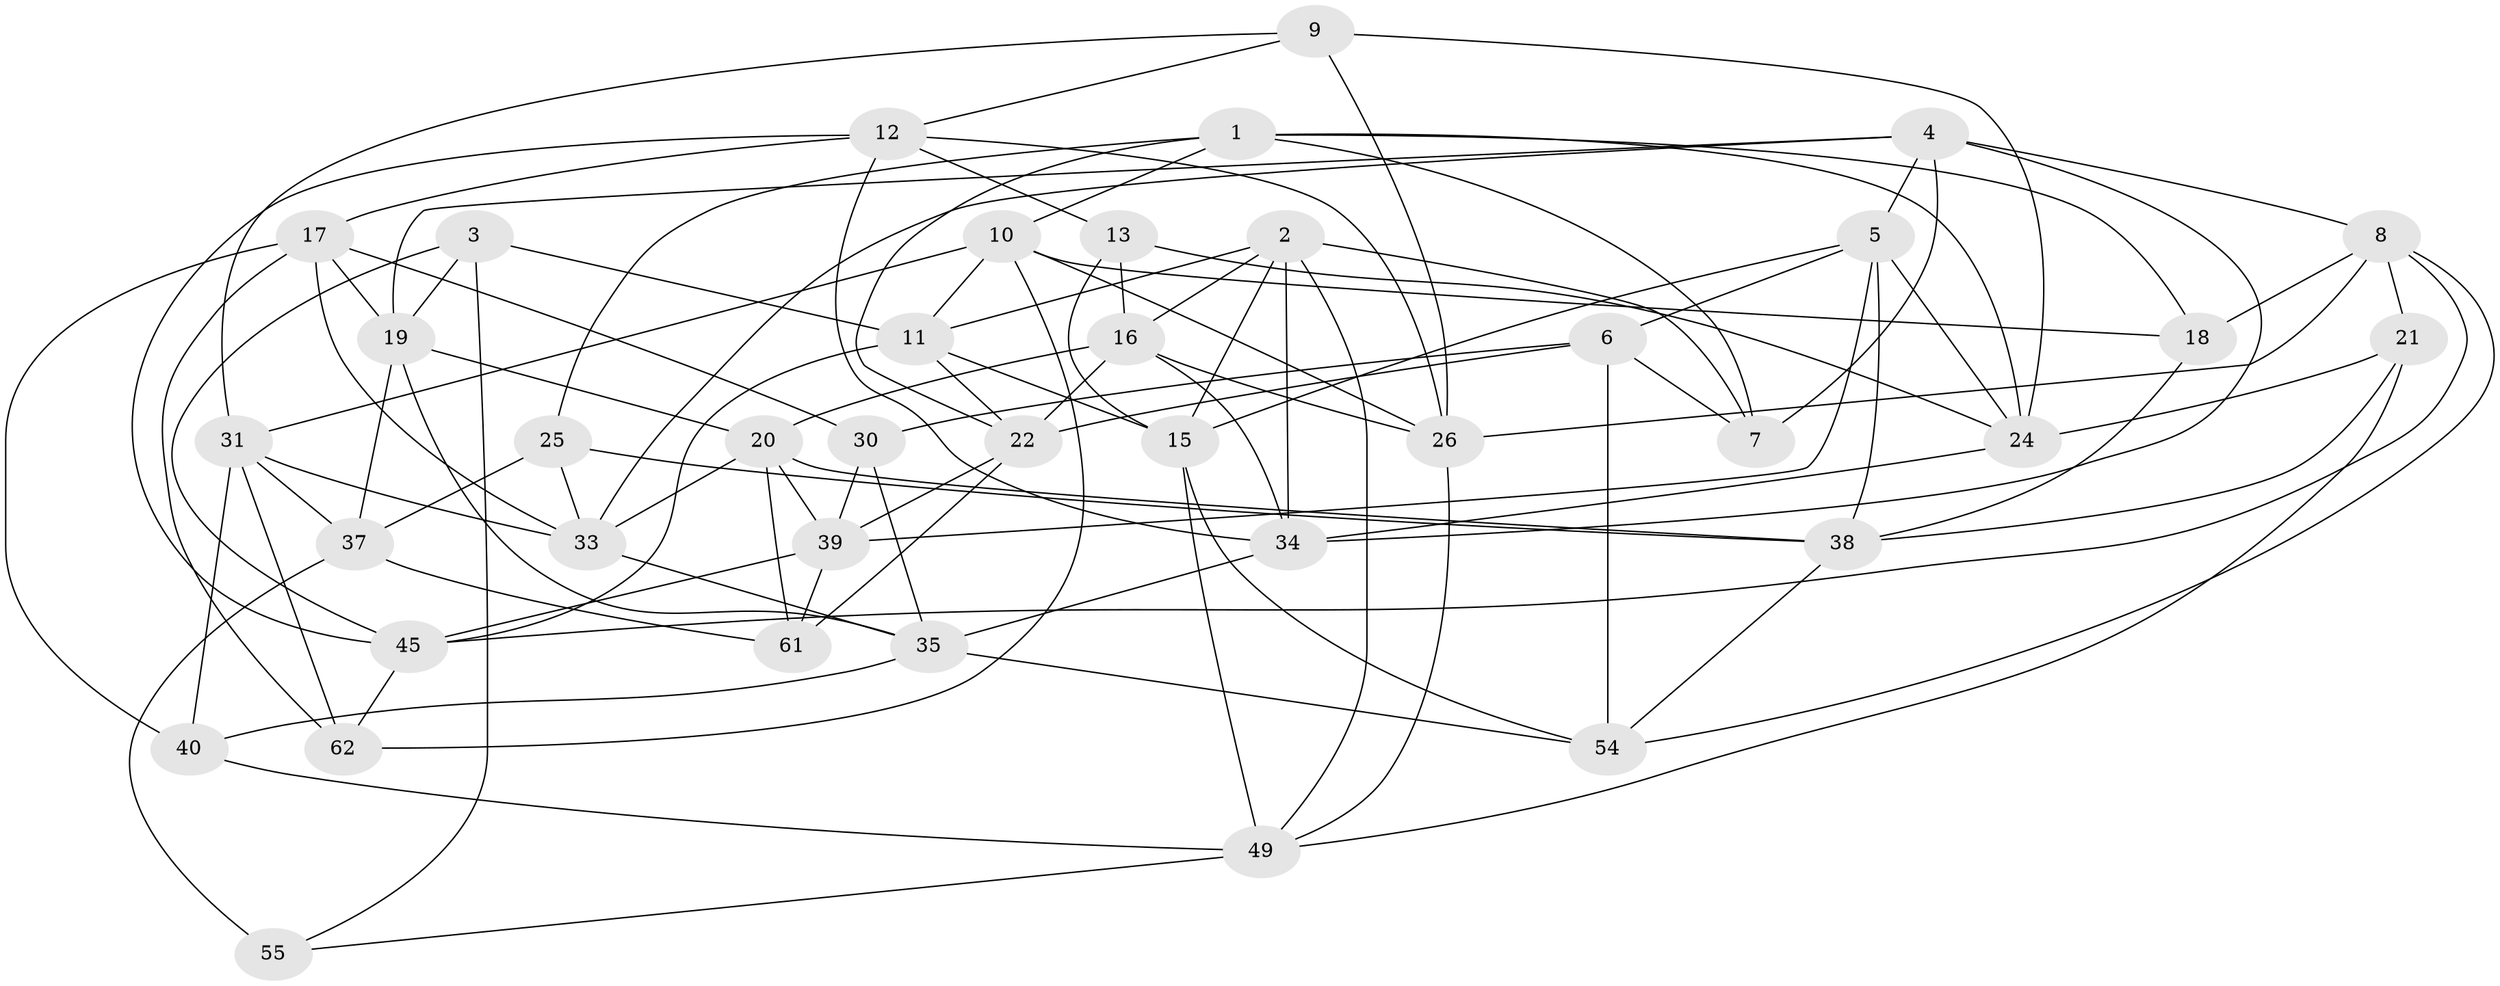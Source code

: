 // original degree distribution, {4: 1.0}
// Generated by graph-tools (version 1.1) at 2025/11/02/27/25 16:11:48]
// undirected, 39 vertices, 103 edges
graph export_dot {
graph [start="1"]
  node [color=gray90,style=filled];
  1 [super="+53"];
  2 [super="+46"];
  3;
  4 [super="+64"];
  5 [super="+51"];
  6 [super="+32"];
  7;
  8 [super="+43"];
  9;
  10 [super="+23"];
  11 [super="+14"];
  12 [super="+28"];
  13;
  15 [super="+66"];
  16 [super="+41"];
  17 [super="+50"];
  18;
  19 [super="+60"];
  20 [super="+36"];
  21;
  22 [super="+27"];
  24 [super="+42"];
  25;
  26 [super="+29"];
  30;
  31 [super="+56"];
  33 [super="+65"];
  34 [super="+44"];
  35 [super="+48"];
  37 [super="+63"];
  38 [super="+57"];
  39 [super="+47"];
  40;
  45 [super="+52"];
  49 [super="+58"];
  54 [super="+59"];
  55;
  61;
  62;
  1 -- 25;
  1 -- 18;
  1 -- 10;
  1 -- 7;
  1 -- 22;
  1 -- 24;
  2 -- 34;
  2 -- 11;
  2 -- 16;
  2 -- 49;
  2 -- 15;
  2 -- 7;
  3 -- 55;
  3 -- 11;
  3 -- 19;
  3 -- 45;
  4 -- 7;
  4 -- 34;
  4 -- 8;
  4 -- 33;
  4 -- 5;
  4 -- 19;
  5 -- 15;
  5 -- 39;
  5 -- 6;
  5 -- 24;
  5 -- 38;
  6 -- 7;
  6 -- 30;
  6 -- 22;
  6 -- 54 [weight=2];
  8 -- 26;
  8 -- 21;
  8 -- 18;
  8 -- 45;
  8 -- 54;
  9 -- 24;
  9 -- 26;
  9 -- 31;
  9 -- 12;
  10 -- 31;
  10 -- 26;
  10 -- 18;
  10 -- 11;
  10 -- 62;
  11 -- 15;
  11 -- 45;
  11 -- 22;
  12 -- 17;
  12 -- 45;
  12 -- 13;
  12 -- 34;
  12 -- 26;
  13 -- 16;
  13 -- 24;
  13 -- 15;
  15 -- 49;
  15 -- 54;
  16 -- 22;
  16 -- 26;
  16 -- 34;
  16 -- 20;
  17 -- 62;
  17 -- 40;
  17 -- 30;
  17 -- 33;
  17 -- 19;
  18 -- 38;
  19 -- 35;
  19 -- 37;
  19 -- 20;
  20 -- 39;
  20 -- 61;
  20 -- 38;
  20 -- 33;
  21 -- 38;
  21 -- 49;
  21 -- 24;
  22 -- 61;
  22 -- 39;
  24 -- 34;
  25 -- 33;
  25 -- 37;
  25 -- 38;
  26 -- 49;
  30 -- 35;
  30 -- 39;
  31 -- 62;
  31 -- 37;
  31 -- 40;
  31 -- 33;
  33 -- 35;
  34 -- 35;
  35 -- 40;
  35 -- 54;
  37 -- 55 [weight=2];
  37 -- 61;
  38 -- 54;
  39 -- 61;
  39 -- 45;
  40 -- 49;
  45 -- 62;
  49 -- 55;
}
